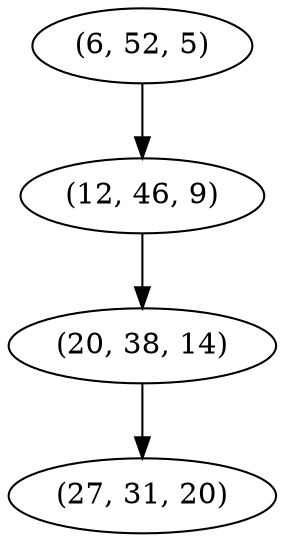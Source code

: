digraph tree {
    "(6, 52, 5)";
    "(12, 46, 9)";
    "(20, 38, 14)";
    "(27, 31, 20)";
    "(6, 52, 5)" -> "(12, 46, 9)";
    "(12, 46, 9)" -> "(20, 38, 14)";
    "(20, 38, 14)" -> "(27, 31, 20)";
}
